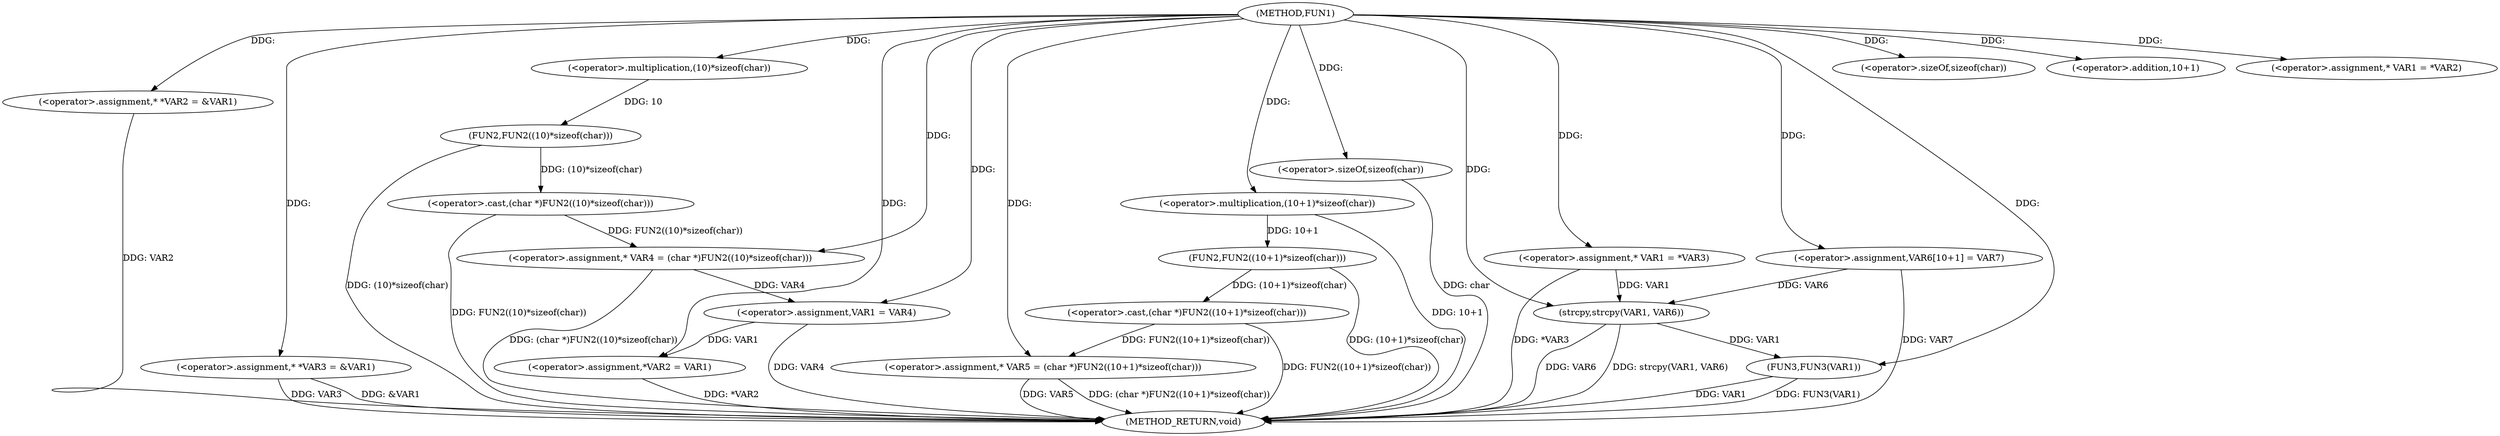 digraph FUN1 {  
"1000100" [label = "(METHOD,FUN1)" ]
"1000164" [label = "(METHOD_RETURN,void)" ]
"1000104" [label = "(<operator>.assignment,* *VAR2 = &VAR1)" ]
"1000109" [label = "(<operator>.assignment,* *VAR3 = &VAR1)" ]
"1000114" [label = "(<operator>.assignment,* VAR4 = (char *)FUN2((10)*sizeof(char)))" ]
"1000116" [label = "(<operator>.cast,(char *)FUN2((10)*sizeof(char)))" ]
"1000118" [label = "(FUN2,FUN2((10)*sizeof(char)))" ]
"1000119" [label = "(<operator>.multiplication,(10)*sizeof(char))" ]
"1000121" [label = "(<operator>.sizeOf,sizeof(char))" ]
"1000124" [label = "(<operator>.assignment,* VAR5 = (char *)FUN2((10+1)*sizeof(char)))" ]
"1000126" [label = "(<operator>.cast,(char *)FUN2((10+1)*sizeof(char)))" ]
"1000128" [label = "(FUN2,FUN2((10+1)*sizeof(char)))" ]
"1000129" [label = "(<operator>.multiplication,(10+1)*sizeof(char))" ]
"1000130" [label = "(<operator>.addition,10+1)" ]
"1000133" [label = "(<operator>.sizeOf,sizeof(char))" ]
"1000137" [label = "(<operator>.assignment,* VAR1 = *VAR2)" ]
"1000141" [label = "(<operator>.assignment,VAR1 = VAR4)" ]
"1000144" [label = "(<operator>.assignment,*VAR2 = VAR1)" ]
"1000150" [label = "(<operator>.assignment,* VAR1 = *VAR3)" ]
"1000156" [label = "(<operator>.assignment,VAR6[10+1] = VAR7)" ]
"1000159" [label = "(strcpy,strcpy(VAR1, VAR6))" ]
"1000162" [label = "(FUN3,FUN3(VAR1))" ]
  "1000159" -> "1000164"  [ label = "DDG: strcpy(VAR1, VAR6)"] 
  "1000124" -> "1000164"  [ label = "DDG: VAR5"] 
  "1000104" -> "1000164"  [ label = "DDG: VAR2"] 
  "1000150" -> "1000164"  [ label = "DDG: *VAR3"] 
  "1000116" -> "1000164"  [ label = "DDG: FUN2((10)*sizeof(char))"] 
  "1000109" -> "1000164"  [ label = "DDG: VAR3"] 
  "1000118" -> "1000164"  [ label = "DDG: (10)*sizeof(char)"] 
  "1000129" -> "1000164"  [ label = "DDG: 10+1"] 
  "1000124" -> "1000164"  [ label = "DDG: (char *)FUN2((10+1)*sizeof(char))"] 
  "1000128" -> "1000164"  [ label = "DDG: (10+1)*sizeof(char)"] 
  "1000156" -> "1000164"  [ label = "DDG: VAR7"] 
  "1000133" -> "1000164"  [ label = "DDG: char"] 
  "1000141" -> "1000164"  [ label = "DDG: VAR4"] 
  "1000144" -> "1000164"  [ label = "DDG: *VAR2"] 
  "1000126" -> "1000164"  [ label = "DDG: FUN2((10+1)*sizeof(char))"] 
  "1000162" -> "1000164"  [ label = "DDG: VAR1"] 
  "1000162" -> "1000164"  [ label = "DDG: FUN3(VAR1)"] 
  "1000114" -> "1000164"  [ label = "DDG: (char *)FUN2((10)*sizeof(char))"] 
  "1000109" -> "1000164"  [ label = "DDG: &VAR1"] 
  "1000159" -> "1000164"  [ label = "DDG: VAR6"] 
  "1000100" -> "1000104"  [ label = "DDG: "] 
  "1000100" -> "1000109"  [ label = "DDG: "] 
  "1000116" -> "1000114"  [ label = "DDG: FUN2((10)*sizeof(char))"] 
  "1000100" -> "1000114"  [ label = "DDG: "] 
  "1000118" -> "1000116"  [ label = "DDG: (10)*sizeof(char)"] 
  "1000119" -> "1000118"  [ label = "DDG: 10"] 
  "1000100" -> "1000119"  [ label = "DDG: "] 
  "1000100" -> "1000121"  [ label = "DDG: "] 
  "1000126" -> "1000124"  [ label = "DDG: FUN2((10+1)*sizeof(char))"] 
  "1000100" -> "1000124"  [ label = "DDG: "] 
  "1000128" -> "1000126"  [ label = "DDG: (10+1)*sizeof(char)"] 
  "1000129" -> "1000128"  [ label = "DDG: 10+1"] 
  "1000100" -> "1000129"  [ label = "DDG: "] 
  "1000100" -> "1000130"  [ label = "DDG: "] 
  "1000100" -> "1000133"  [ label = "DDG: "] 
  "1000100" -> "1000137"  [ label = "DDG: "] 
  "1000114" -> "1000141"  [ label = "DDG: VAR4"] 
  "1000100" -> "1000141"  [ label = "DDG: "] 
  "1000141" -> "1000144"  [ label = "DDG: VAR1"] 
  "1000100" -> "1000144"  [ label = "DDG: "] 
  "1000100" -> "1000150"  [ label = "DDG: "] 
  "1000100" -> "1000156"  [ label = "DDG: "] 
  "1000150" -> "1000159"  [ label = "DDG: VAR1"] 
  "1000100" -> "1000159"  [ label = "DDG: "] 
  "1000156" -> "1000159"  [ label = "DDG: VAR6"] 
  "1000159" -> "1000162"  [ label = "DDG: VAR1"] 
  "1000100" -> "1000162"  [ label = "DDG: "] 
}
